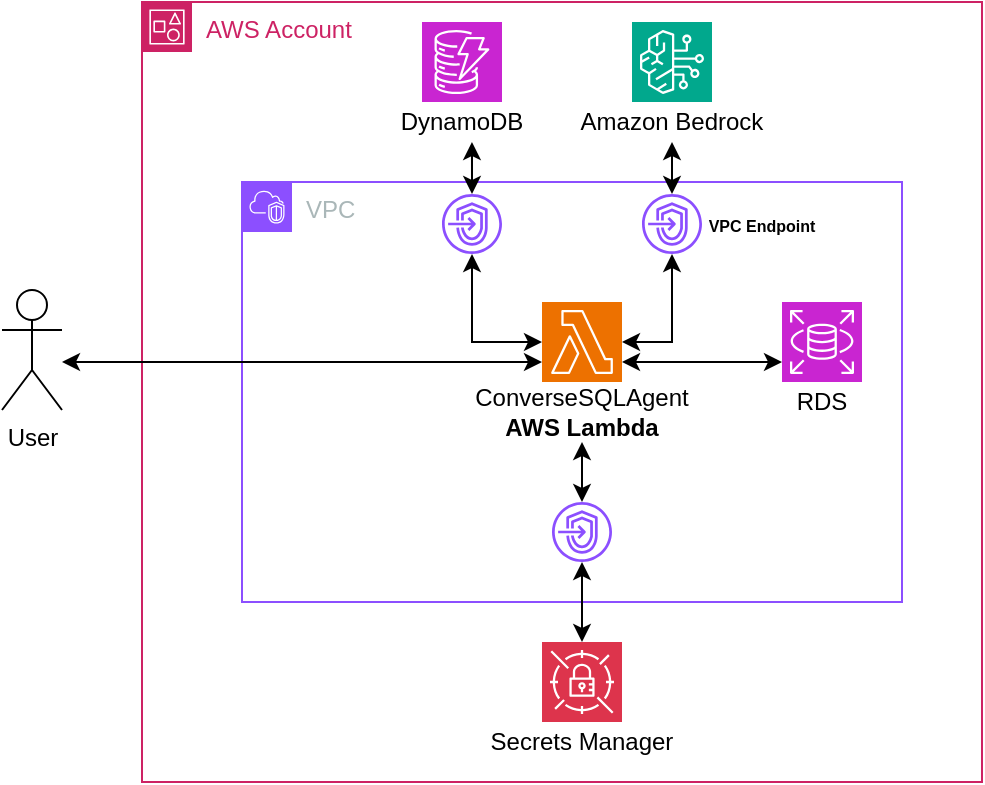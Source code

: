 <mxfile version="22.1.18" type="device" pages="5">
  <diagram name="Page-1" id="2z73DCdU1QT6Ai-CfpeX">
    <mxGraphModel dx="817" dy="1674" grid="1" gridSize="10" guides="1" tooltips="1" connect="1" arrows="1" fold="1" page="1" pageScale="1" pageWidth="850" pageHeight="1100" math="0" shadow="0">
      <root>
        <mxCell id="0" />
        <mxCell id="1" parent="0" />
        <mxCell id="DSjaal-3AEKrCCzgYivw-30" value="AWS Account" style="points=[[0,0],[0.25,0],[0.5,0],[0.75,0],[1,0],[1,0.25],[1,0.5],[1,0.75],[1,1],[0.75,1],[0.5,1],[0.25,1],[0,1],[0,0.75],[0,0.5],[0,0.25]];outlineConnect=0;gradientColor=none;html=1;whiteSpace=wrap;fontSize=12;fontStyle=0;container=1;pointerEvents=0;collapsible=0;recursiveResize=0;shape=mxgraph.aws4.group;grIcon=mxgraph.aws4.group_account;strokeColor=#CD2264;fillColor=none;verticalAlign=top;align=left;spacingLeft=30;fontColor=#CD2264;dashed=0;" vertex="1" parent="1">
          <mxGeometry x="80" y="-1100" width="420" height="390" as="geometry" />
        </mxCell>
        <mxCell id="DSjaal-3AEKrCCzgYivw-47" value="" style="sketch=0;points=[[0,0,0],[0.25,0,0],[0.5,0,0],[0.75,0,0],[1,0,0],[0,1,0],[0.25,1,0],[0.5,1,0],[0.75,1,0],[1,1,0],[0,0.25,0],[0,0.5,0],[0,0.75,0],[1,0.25,0],[1,0.5,0],[1,0.75,0]];outlineConnect=0;fontColor=#232F3E;fillColor=#C925D1;strokeColor=#ffffff;dashed=0;verticalLabelPosition=bottom;verticalAlign=top;align=center;html=1;fontSize=12;fontStyle=0;aspect=fixed;shape=mxgraph.aws4.resourceIcon;resIcon=mxgraph.aws4.dynamodb;" vertex="1" parent="DSjaal-3AEKrCCzgYivw-30">
          <mxGeometry x="140" y="10" width="40" height="40" as="geometry" />
        </mxCell>
        <mxCell id="DSjaal-3AEKrCCzgYivw-48" value="DynamoDB" style="text;html=1;strokeColor=none;fillColor=none;align=center;verticalAlign=middle;whiteSpace=wrap;rounded=0;" vertex="1" parent="DSjaal-3AEKrCCzgYivw-30">
          <mxGeometry x="130" y="50" width="60" height="20" as="geometry" />
        </mxCell>
        <mxCell id="DSjaal-3AEKrCCzgYivw-92" value="" style="sketch=0;points=[[0,0,0],[0.25,0,0],[0.5,0,0],[0.75,0,0],[1,0,0],[0,1,0],[0.25,1,0],[0.5,1,0],[0.75,1,0],[1,1,0],[0,0.25,0],[0,0.5,0],[0,0.75,0],[1,0.25,0],[1,0.5,0],[1,0.75,0]];outlineConnect=0;fontColor=#232F3E;fillColor=#01A88D;strokeColor=#ffffff;dashed=0;verticalLabelPosition=bottom;verticalAlign=top;align=center;html=1;fontSize=12;fontStyle=0;aspect=fixed;shape=mxgraph.aws4.resourceIcon;resIcon=mxgraph.aws4.bedrock;" vertex="1" parent="DSjaal-3AEKrCCzgYivw-30">
          <mxGeometry x="245" y="10" width="40" height="40" as="geometry" />
        </mxCell>
        <mxCell id="DSjaal-3AEKrCCzgYivw-93" value="Amazon Bedrock" style="text;html=1;strokeColor=none;fillColor=none;align=center;verticalAlign=middle;whiteSpace=wrap;rounded=0;" vertex="1" parent="DSjaal-3AEKrCCzgYivw-30">
          <mxGeometry x="215" y="50" width="100" height="20" as="geometry" />
        </mxCell>
        <mxCell id="DSjaal-3AEKrCCzgYivw-96" value="VPC" style="points=[[0,0],[0.25,0],[0.5,0],[0.75,0],[1,0],[1,0.25],[1,0.5],[1,0.75],[1,1],[0.75,1],[0.5,1],[0.25,1],[0,1],[0,0.75],[0,0.5],[0,0.25]];outlineConnect=0;gradientColor=none;html=1;whiteSpace=wrap;fontSize=12;fontStyle=0;container=1;pointerEvents=0;collapsible=0;recursiveResize=0;shape=mxgraph.aws4.group;grIcon=mxgraph.aws4.group_vpc2;strokeColor=#8C4FFF;fillColor=none;verticalAlign=top;align=left;spacingLeft=30;fontColor=#AAB7B8;dashed=0;" vertex="1" parent="DSjaal-3AEKrCCzgYivw-30">
          <mxGeometry x="50" y="90" width="330" height="210" as="geometry" />
        </mxCell>
        <mxCell id="DSjaal-3AEKrCCzgYivw-98" value="" style="sketch=0;outlineConnect=0;fontColor=#232F3E;gradientColor=none;fillColor=#8C4FFF;strokeColor=none;dashed=0;verticalLabelPosition=bottom;verticalAlign=top;align=center;html=1;fontSize=12;fontStyle=0;aspect=fixed;pointerEvents=1;shape=mxgraph.aws4.endpoints;" vertex="1" parent="DSjaal-3AEKrCCzgYivw-96">
          <mxGeometry x="100" y="6" width="30" height="30" as="geometry" />
        </mxCell>
        <mxCell id="DSjaal-3AEKrCCzgYivw-102" style="edgeStyle=orthogonalEdgeStyle;rounded=0;orthogonalLoop=1;jettySize=auto;html=1;startArrow=classic;startFill=1;" edge="1" parent="DSjaal-3AEKrCCzgYivw-96" source="DSjaal-3AEKrCCzgYivw-61" target="DSjaal-3AEKrCCzgYivw-98">
          <mxGeometry relative="1" as="geometry" />
        </mxCell>
        <mxCell id="DSjaal-3AEKrCCzgYivw-105" style="edgeStyle=orthogonalEdgeStyle;rounded=0;orthogonalLoop=1;jettySize=auto;html=1;startArrow=classic;startFill=1;" edge="1" parent="DSjaal-3AEKrCCzgYivw-96" source="DSjaal-3AEKrCCzgYivw-61" target="DSjaal-3AEKrCCzgYivw-100">
          <mxGeometry relative="1" as="geometry">
            <Array as="points">
              <mxPoint x="215" y="80" />
            </Array>
          </mxGeometry>
        </mxCell>
        <mxCell id="DSjaal-3AEKrCCzgYivw-61" value="" style="sketch=0;points=[[0,0,0],[0.25,0,0],[0.5,0,0],[0.75,0,0],[1,0,0],[0,1,0],[0.25,1,0],[0.5,1,0],[0.75,1,0],[1,1,0],[0,0.25,0],[0,0.5,0],[0,0.75,0],[1,0.25,0],[1,0.5,0],[1,0.75,0]];outlineConnect=0;fontColor=#232F3E;fillColor=#ED7100;strokeColor=#ffffff;dashed=0;verticalLabelPosition=bottom;verticalAlign=top;align=center;html=1;fontSize=12;fontStyle=0;aspect=fixed;shape=mxgraph.aws4.resourceIcon;resIcon=mxgraph.aws4.lambda;" vertex="1" parent="DSjaal-3AEKrCCzgYivw-96">
          <mxGeometry x="150" y="60" width="40" height="40" as="geometry" />
        </mxCell>
        <mxCell id="DSjaal-3AEKrCCzgYivw-108" style="edgeStyle=orthogonalEdgeStyle;rounded=0;orthogonalLoop=1;jettySize=auto;html=1;startArrow=classic;startFill=1;" edge="1" parent="DSjaal-3AEKrCCzgYivw-96" source="DSjaal-3AEKrCCzgYivw-35" target="DSjaal-3AEKrCCzgYivw-101">
          <mxGeometry relative="1" as="geometry" />
        </mxCell>
        <mxCell id="DSjaal-3AEKrCCzgYivw-35" value="ConverseSQLAgent&lt;br&gt;&lt;b&gt;AWS Lambda&lt;/b&gt;" style="text;html=1;strokeColor=none;fillColor=none;align=center;verticalAlign=middle;whiteSpace=wrap;rounded=0;" vertex="1" parent="DSjaal-3AEKrCCzgYivw-96">
          <mxGeometry x="115" y="100" width="110" height="30" as="geometry" />
        </mxCell>
        <mxCell id="DSjaal-3AEKrCCzgYivw-100" value="" style="sketch=0;outlineConnect=0;fontColor=#232F3E;gradientColor=none;fillColor=#8C4FFF;strokeColor=none;dashed=0;verticalLabelPosition=bottom;verticalAlign=top;align=center;html=1;fontSize=12;fontStyle=0;aspect=fixed;pointerEvents=1;shape=mxgraph.aws4.endpoints;" vertex="1" parent="DSjaal-3AEKrCCzgYivw-96">
          <mxGeometry x="200" y="6" width="30" height="30" as="geometry" />
        </mxCell>
        <mxCell id="DSjaal-3AEKrCCzgYivw-101" value="" style="sketch=0;outlineConnect=0;fontColor=#232F3E;gradientColor=none;fillColor=#8C4FFF;strokeColor=none;dashed=0;verticalLabelPosition=bottom;verticalAlign=top;align=center;html=1;fontSize=12;fontStyle=0;aspect=fixed;pointerEvents=1;shape=mxgraph.aws4.endpoints;" vertex="1" parent="DSjaal-3AEKrCCzgYivw-96">
          <mxGeometry x="155" y="160" width="30" height="30" as="geometry" />
        </mxCell>
        <mxCell id="DSjaal-3AEKrCCzgYivw-52" value="" style="sketch=0;points=[[0,0,0],[0.25,0,0],[0.5,0,0],[0.75,0,0],[1,0,0],[0,1,0],[0.25,1,0],[0.5,1,0],[0.75,1,0],[1,1,0],[0,0.25,0],[0,0.5,0],[0,0.75,0],[1,0.25,0],[1,0.5,0],[1,0.75,0]];outlineConnect=0;fontColor=#232F3E;fillColor=#C925D1;strokeColor=#ffffff;dashed=0;verticalLabelPosition=bottom;verticalAlign=top;align=center;html=1;fontSize=12;fontStyle=0;aspect=fixed;shape=mxgraph.aws4.resourceIcon;resIcon=mxgraph.aws4.rds;" vertex="1" parent="DSjaal-3AEKrCCzgYivw-96">
          <mxGeometry x="270" y="60" width="40" height="40" as="geometry" />
        </mxCell>
        <mxCell id="DSjaal-3AEKrCCzgYivw-53" value="RDS" style="text;html=1;strokeColor=none;fillColor=none;align=center;verticalAlign=middle;whiteSpace=wrap;rounded=0;" vertex="1" parent="DSjaal-3AEKrCCzgYivw-96">
          <mxGeometry x="260" y="100" width="60" height="20" as="geometry" />
        </mxCell>
        <mxCell id="DSjaal-3AEKrCCzgYivw-112" style="edgeStyle=orthogonalEdgeStyle;rounded=0;orthogonalLoop=1;jettySize=auto;html=1;entryX=0;entryY=0.75;entryDx=0;entryDy=0;entryPerimeter=0;startArrow=classic;startFill=1;" edge="1" parent="DSjaal-3AEKrCCzgYivw-96" source="DSjaal-3AEKrCCzgYivw-61" target="DSjaal-3AEKrCCzgYivw-52">
          <mxGeometry relative="1" as="geometry">
            <Array as="points">
              <mxPoint x="210" y="90" />
              <mxPoint x="210" y="90" />
            </Array>
          </mxGeometry>
        </mxCell>
        <mxCell id="DSjaal-3AEKrCCzgYivw-113" value="&lt;font style=&quot;font-size: 8px;&quot;&gt;&lt;b&gt;VPC Endpoint&lt;/b&gt;&lt;/font&gt;" style="text;html=1;strokeColor=none;fillColor=none;align=center;verticalAlign=middle;whiteSpace=wrap;rounded=0;" vertex="1" parent="DSjaal-3AEKrCCzgYivw-96">
          <mxGeometry x="230" y="6" width="60" height="30" as="geometry" />
        </mxCell>
        <mxCell id="DSjaal-3AEKrCCzgYivw-104" style="edgeStyle=orthogonalEdgeStyle;rounded=0;orthogonalLoop=1;jettySize=auto;html=1;entryX=0.583;entryY=1;entryDx=0;entryDy=0;entryPerimeter=0;startArrow=classic;startFill=1;" edge="1" parent="DSjaal-3AEKrCCzgYivw-30" source="DSjaal-3AEKrCCzgYivw-98" target="DSjaal-3AEKrCCzgYivw-48">
          <mxGeometry relative="1" as="geometry" />
        </mxCell>
        <mxCell id="DSjaal-3AEKrCCzgYivw-106" style="edgeStyle=orthogonalEdgeStyle;rounded=0;orthogonalLoop=1;jettySize=auto;html=1;entryX=0.5;entryY=1;entryDx=0;entryDy=0;startArrow=classic;startFill=1;" edge="1" parent="DSjaal-3AEKrCCzgYivw-30" source="DSjaal-3AEKrCCzgYivw-100" target="DSjaal-3AEKrCCzgYivw-93">
          <mxGeometry relative="1" as="geometry" />
        </mxCell>
        <mxCell id="DSjaal-3AEKrCCzgYivw-58" value="" style="sketch=0;points=[[0,0,0],[0.25,0,0],[0.5,0,0],[0.75,0,0],[1,0,0],[0,1,0],[0.25,1,0],[0.5,1,0],[0.75,1,0],[1,1,0],[0,0.25,0],[0,0.5,0],[0,0.75,0],[1,0.25,0],[1,0.5,0],[1,0.75,0]];outlineConnect=0;fontColor=#232F3E;fillColor=#DD344C;strokeColor=#ffffff;dashed=0;verticalLabelPosition=bottom;verticalAlign=top;align=center;html=1;fontSize=12;fontStyle=0;aspect=fixed;shape=mxgraph.aws4.resourceIcon;resIcon=mxgraph.aws4.secrets_manager;" vertex="1" parent="DSjaal-3AEKrCCzgYivw-30">
          <mxGeometry x="200" y="320" width="40" height="40" as="geometry" />
        </mxCell>
        <mxCell id="DSjaal-3AEKrCCzgYivw-60" value="Secrets Manager" style="text;html=1;strokeColor=none;fillColor=none;align=center;verticalAlign=middle;whiteSpace=wrap;rounded=0;" vertex="1" parent="DSjaal-3AEKrCCzgYivw-30">
          <mxGeometry x="170" y="360" width="100" height="20" as="geometry" />
        </mxCell>
        <mxCell id="DSjaal-3AEKrCCzgYivw-109" style="edgeStyle=orthogonalEdgeStyle;rounded=0;orthogonalLoop=1;jettySize=auto;html=1;entryX=0.5;entryY=0;entryDx=0;entryDy=0;entryPerimeter=0;startArrow=classic;startFill=1;" edge="1" parent="DSjaal-3AEKrCCzgYivw-30" source="DSjaal-3AEKrCCzgYivw-101" target="DSjaal-3AEKrCCzgYivw-58">
          <mxGeometry relative="1" as="geometry" />
        </mxCell>
        <mxCell id="DSjaal-3AEKrCCzgYivw-74" value="User" style="shape=umlActor;verticalLabelPosition=bottom;verticalAlign=top;html=1;outlineConnect=0;" vertex="1" parent="1">
          <mxGeometry x="10" y="-956" width="30" height="60" as="geometry" />
        </mxCell>
        <mxCell id="DSjaal-3AEKrCCzgYivw-111" style="edgeStyle=orthogonalEdgeStyle;rounded=0;orthogonalLoop=1;jettySize=auto;html=1;startArrow=classic;startFill=1;" edge="1" parent="1" source="DSjaal-3AEKrCCzgYivw-61" target="DSjaal-3AEKrCCzgYivw-74">
          <mxGeometry relative="1" as="geometry">
            <Array as="points">
              <mxPoint x="100" y="-920" />
              <mxPoint x="100" y="-920" />
            </Array>
          </mxGeometry>
        </mxCell>
      </root>
    </mxGraphModel>
  </diagram>
  <diagram id="ChZfnfTrkwPEBHdRDc5z" name="AgentLoop">
    <mxGraphModel dx="627" dy="440" grid="1" gridSize="10" guides="1" tooltips="1" connect="1" arrows="1" fold="1" page="1" pageScale="1" pageWidth="850" pageHeight="1100" math="0" shadow="0">
      <root>
        <mxCell id="0" />
        <mxCell id="1" parent="0" />
        <mxCell id="iCXz8sfgIMaNUe4EF6_P-27" style="edgeStyle=orthogonalEdgeStyle;rounded=0;orthogonalLoop=1;jettySize=auto;html=1;entryX=0.5;entryY=0;entryDx=0;entryDy=0;" edge="1" parent="1" source="iCXz8sfgIMaNUe4EF6_P-1" target="iCXz8sfgIMaNUe4EF6_P-4">
          <mxGeometry relative="1" as="geometry" />
        </mxCell>
        <mxCell id="iCXz8sfgIMaNUe4EF6_P-1" value="" style="rounded=0;whiteSpace=wrap;html=1;" vertex="1" parent="1">
          <mxGeometry x="190" y="80" width="90" height="50" as="geometry" />
        </mxCell>
        <mxCell id="iCXz8sfgIMaNUe4EF6_P-7" style="edgeStyle=orthogonalEdgeStyle;rounded=0;orthogonalLoop=1;jettySize=auto;html=1;entryX=0.5;entryY=0;entryDx=0;entryDy=0;" edge="1" parent="1" source="iCXz8sfgIMaNUe4EF6_P-4" target="iCXz8sfgIMaNUe4EF6_P-6">
          <mxGeometry relative="1" as="geometry" />
        </mxCell>
        <mxCell id="iCXz8sfgIMaNUe4EF6_P-4" value="Converse API Call&lt;br&gt;&lt;b&gt;Agent&lt;/b&gt;" style="rounded=0;whiteSpace=wrap;html=1;" vertex="1" parent="1">
          <mxGeometry x="170" y="160" width="130" height="50" as="geometry" />
        </mxCell>
        <mxCell id="iCXz8sfgIMaNUe4EF6_P-16" style="edgeStyle=orthogonalEdgeStyle;rounded=0;orthogonalLoop=1;jettySize=auto;html=1;entryX=1;entryY=0.5;entryDx=0;entryDy=0;" edge="1" parent="1" source="iCXz8sfgIMaNUe4EF6_P-6" target="iCXz8sfgIMaNUe4EF6_P-15">
          <mxGeometry relative="1" as="geometry">
            <Array as="points">
              <mxPoint x="320" y="260" />
              <mxPoint x="320" y="121" />
            </Array>
          </mxGeometry>
        </mxCell>
        <mxCell id="iCXz8sfgIMaNUe4EF6_P-18" style="edgeStyle=orthogonalEdgeStyle;rounded=0;orthogonalLoop=1;jettySize=auto;html=1;entryX=1;entryY=0.5;entryDx=0;entryDy=0;" edge="1" parent="1" source="iCXz8sfgIMaNUe4EF6_P-6" target="iCXz8sfgIMaNUe4EF6_P-20">
          <mxGeometry relative="1" as="geometry" />
        </mxCell>
        <mxCell id="iCXz8sfgIMaNUe4EF6_P-6" value="Current Plan&lt;br&gt;&lt;br&gt;Text Outputs&lt;br&gt;&lt;br&gt;Tool Use" style="rounded=0;whiteSpace=wrap;html=1;" vertex="1" parent="1">
          <mxGeometry x="170" y="240" width="130" height="90" as="geometry" />
        </mxCell>
        <mxCell id="iCXz8sfgIMaNUe4EF6_P-14" value="&lt;font style=&quot;font-size: 10px;&quot;&gt;Current Plan&lt;br&gt;&lt;b&gt;Carry-Over&lt;/b&gt;&lt;br&gt;&lt;/font&gt;" style="text;html=1;strokeColor=none;fillColor=none;align=center;verticalAlign=middle;whiteSpace=wrap;rounded=0;" vertex="1" parent="1">
          <mxGeometry x="320" y="170" width="60" height="30" as="geometry" />
        </mxCell>
        <mxCell id="iCXz8sfgIMaNUe4EF6_P-15" value="Current Plan" style="text;html=1;strokeColor=none;fillColor=none;align=center;verticalAlign=middle;whiteSpace=wrap;rounded=0;fontSize=9;" vertex="1" parent="1">
          <mxGeometry x="200" y="116" width="70" height="10" as="geometry" />
        </mxCell>
        <mxCell id="iCXz8sfgIMaNUe4EF6_P-19" style="edgeStyle=orthogonalEdgeStyle;rounded=0;orthogonalLoop=1;jettySize=auto;html=1;" edge="1" parent="1" source="iCXz8sfgIMaNUe4EF6_P-17" target="iCXz8sfgIMaNUe4EF6_P-4">
          <mxGeometry relative="1" as="geometry" />
        </mxCell>
        <mxCell id="iCXz8sfgIMaNUe4EF6_P-17" value="Conversation Messages List" style="rounded=0;whiteSpace=wrap;html=1;" vertex="1" parent="1">
          <mxGeometry x="10" y="160" width="130" height="50" as="geometry" />
        </mxCell>
        <mxCell id="iCXz8sfgIMaNUe4EF6_P-21" style="edgeStyle=orthogonalEdgeStyle;rounded=0;orthogonalLoop=1;jettySize=auto;html=1;entryX=0.5;entryY=1;entryDx=0;entryDy=0;" edge="1" parent="1" source="iCXz8sfgIMaNUe4EF6_P-20" target="iCXz8sfgIMaNUe4EF6_P-17">
          <mxGeometry relative="1" as="geometry" />
        </mxCell>
        <mxCell id="iCXz8sfgIMaNUe4EF6_P-20" value="Tool Execution" style="rounded=0;whiteSpace=wrap;html=1;" vertex="1" parent="1">
          <mxGeometry x="10" y="265" width="130" height="40" as="geometry" />
        </mxCell>
        <mxCell id="iCXz8sfgIMaNUe4EF6_P-22" value="&lt;font style=&quot;font-size: 10px;&quot;&gt;Tool Result&lt;/font&gt;" style="text;html=1;strokeColor=none;fillColor=none;align=center;verticalAlign=middle;whiteSpace=wrap;rounded=0;" vertex="1" parent="1">
          <mxGeometry x="80" y="220" width="60" height="30" as="geometry" />
        </mxCell>
        <mxCell id="iCXz8sfgIMaNUe4EF6_P-23" value="&lt;b&gt;System Prompt&lt;/b&gt;" style="text;html=1;strokeColor=none;fillColor=none;align=center;verticalAlign=middle;whiteSpace=wrap;rounded=0;fontSize=9;" vertex="1" parent="1">
          <mxGeometry x="200" y="100" width="70" height="10" as="geometry" />
        </mxCell>
        <mxCell id="iCXz8sfgIMaNUe4EF6_P-26" style="edgeStyle=orthogonalEdgeStyle;rounded=0;orthogonalLoop=1;jettySize=auto;html=1;entryX=0.5;entryY=0;entryDx=0;entryDy=0;" edge="1" parent="1" source="iCXz8sfgIMaNUe4EF6_P-24" target="iCXz8sfgIMaNUe4EF6_P-17">
          <mxGeometry relative="1" as="geometry" />
        </mxCell>
        <mxCell id="iCXz8sfgIMaNUe4EF6_P-24" value="" style="rounded=0;whiteSpace=wrap;html=1;" vertex="1" parent="1">
          <mxGeometry x="30" y="76" width="90" height="50" as="geometry" />
        </mxCell>
        <mxCell id="iCXz8sfgIMaNUe4EF6_P-25" value="&lt;b&gt;User Input&lt;/b&gt;&lt;br&gt;&quot;What is...&quot;" style="text;html=1;strokeColor=none;fillColor=none;align=center;verticalAlign=middle;whiteSpace=wrap;rounded=0;fontSize=9;" vertex="1" parent="1">
          <mxGeometry x="40" y="96" width="70" height="10" as="geometry" />
        </mxCell>
        <mxCell id="iCXz8sfgIMaNUe4EF6_P-29" style="edgeStyle=orthogonalEdgeStyle;rounded=0;orthogonalLoop=1;jettySize=auto;html=1;entryX=0.5;entryY=1;entryDx=0;entryDy=0;" edge="1" parent="1" source="iCXz8sfgIMaNUe4EF6_P-28" target="iCXz8sfgIMaNUe4EF6_P-20">
          <mxGeometry relative="1" as="geometry" />
        </mxCell>
        <mxCell id="iCXz8sfgIMaNUe4EF6_P-28" value="Functions" style="rounded=0;whiteSpace=wrap;html=1;" vertex="1" parent="1">
          <mxGeometry x="10" y="330" width="130" height="40" as="geometry" />
        </mxCell>
        <mxCell id="iCXz8sfgIMaNUe4EF6_P-31" style="edgeStyle=orthogonalEdgeStyle;rounded=0;orthogonalLoop=1;jettySize=auto;html=1;entryX=0.5;entryY=1;entryDx=0;entryDy=0;" edge="1" parent="1" source="iCXz8sfgIMaNUe4EF6_P-30" target="iCXz8sfgIMaNUe4EF6_P-28">
          <mxGeometry relative="1" as="geometry" />
        </mxCell>
        <mxCell id="iCXz8sfgIMaNUe4EF6_P-30" value="External Systems" style="rounded=0;whiteSpace=wrap;html=1;" vertex="1" parent="1">
          <mxGeometry x="10" y="390" width="130" height="40" as="geometry" />
        </mxCell>
      </root>
    </mxGraphModel>
  </diagram>
  <diagram id="uztl4Uvhc1k3LFB08V0z" name="ToolUse">
    <mxGraphModel dx="1705" dy="600" grid="1" gridSize="10" guides="1" tooltips="1" connect="1" arrows="1" fold="1" page="1" pageScale="1" pageWidth="850" pageHeight="1100" math="0" shadow="0">
      <root>
        <mxCell id="0" />
        <mxCell id="1" parent="0" />
        <mxCell id="In2A09KIIvk9Iez7GqvI-12" value="" style="rounded=0;whiteSpace=wrap;html=1;" vertex="1" parent="1">
          <mxGeometry x="360" y="338" width="150" height="152" as="geometry" />
        </mxCell>
        <mxCell id="In2A09KIIvk9Iez7GqvI-1" value="Converse API Call" style="rounded=0;whiteSpace=wrap;html=1;" vertex="1" parent="1">
          <mxGeometry x="170" y="240" width="120" height="60" as="geometry" />
        </mxCell>
        <mxCell id="In2A09KIIvk9Iez7GqvI-3" style="edgeStyle=orthogonalEdgeStyle;rounded=0;orthogonalLoop=1;jettySize=auto;html=1;entryX=1;entryY=0.5;entryDx=0;entryDy=0;" edge="1" parent="1" source="In2A09KIIvk9Iez7GqvI-2" target="In2A09KIIvk9Iez7GqvI-1">
          <mxGeometry relative="1" as="geometry" />
        </mxCell>
        <mxCell id="In2A09KIIvk9Iez7GqvI-2" value="toolConfig" style="rounded=0;whiteSpace=wrap;html=1;" vertex="1" parent="1">
          <mxGeometry x="320" y="240" width="120" height="60" as="geometry" />
        </mxCell>
        <mxCell id="In2A09KIIvk9Iez7GqvI-5" style="edgeStyle=orthogonalEdgeStyle;rounded=0;orthogonalLoop=1;jettySize=auto;html=1;entryX=1;entryY=0.5;entryDx=0;entryDy=0;" edge="1" parent="1" source="In2A09KIIvk9Iez7GqvI-4" target="In2A09KIIvk9Iez7GqvI-2">
          <mxGeometry relative="1" as="geometry" />
        </mxCell>
        <mxCell id="In2A09KIIvk9Iez7GqvI-4" value="toolSpec 1 ... n" style="rounded=0;whiteSpace=wrap;html=1;" vertex="1" parent="1">
          <mxGeometry x="470" y="240" width="120" height="60" as="geometry" />
        </mxCell>
        <mxCell id="In2A09KIIvk9Iez7GqvI-6" value="Agent" style="rounded=0;whiteSpace=wrap;html=1;" vertex="1" parent="1">
          <mxGeometry x="150" y="445" width="120" height="60" as="geometry" />
        </mxCell>
        <mxCell id="In2A09KIIvk9Iez7GqvI-9" value="ReadMemory" style="rounded=0;whiteSpace=wrap;html=1;" vertex="1" parent="1">
          <mxGeometry x="380" y="390" width="115" height="30" as="geometry" />
        </mxCell>
        <mxCell id="In2A09KIIvk9Iez7GqvI-10" value="WriteMemory" style="rounded=0;whiteSpace=wrap;html=1;" vertex="1" parent="1">
          <mxGeometry x="380" y="415" width="115" height="30" as="geometry" />
        </mxCell>
        <mxCell id="In2A09KIIvk9Iez7GqvI-11" value="AppendMemory" style="rounded=0;whiteSpace=wrap;html=1;" vertex="1" parent="1">
          <mxGeometry x="380" y="445" width="115" height="30" as="geometry" />
        </mxCell>
        <mxCell id="In2A09KIIvk9Iez7GqvI-13" value="&lt;b&gt;Memory Tool Group&lt;/b&gt;" style="text;html=1;strokeColor=none;fillColor=none;align=center;verticalAlign=middle;whiteSpace=wrap;rounded=0;" vertex="1" parent="1">
          <mxGeometry x="400" y="350" width="67.5" height="30" as="geometry" />
        </mxCell>
        <mxCell id="In2A09KIIvk9Iez7GqvI-19" style="edgeStyle=orthogonalEdgeStyle;rounded=0;orthogonalLoop=1;jettySize=auto;html=1;entryX=1;entryY=0.75;entryDx=0;entryDy=0;" edge="1" parent="1" source="In2A09KIIvk9Iez7GqvI-14" target="In2A09KIIvk9Iez7GqvI-6">
          <mxGeometry relative="1" as="geometry" />
        </mxCell>
        <mxCell id="In2A09KIIvk9Iez7GqvI-14" value="" style="rounded=0;whiteSpace=wrap;html=1;" vertex="1" parent="1">
          <mxGeometry x="358.75" y="510" width="150" height="152" as="geometry" />
        </mxCell>
        <mxCell id="In2A09KIIvk9Iez7GqvI-15" value="InvokeSQLQuery" style="rounded=0;whiteSpace=wrap;html=1;" vertex="1" parent="1">
          <mxGeometry x="378.75" y="562" width="121.25" height="30" as="geometry" />
        </mxCell>
        <mxCell id="In2A09KIIvk9Iez7GqvI-16" value="GetDatabaseSchemas" style="rounded=0;whiteSpace=wrap;html=1;" vertex="1" parent="1">
          <mxGeometry x="378.75" y="587" width="121.25" height="30" as="geometry" />
        </mxCell>
        <mxCell id="In2A09KIIvk9Iez7GqvI-17" value="GetSchemaTables" style="rounded=0;whiteSpace=wrap;html=1;" vertex="1" parent="1">
          <mxGeometry x="378.75" y="617" width="121.25" height="30" as="geometry" />
        </mxCell>
        <mxCell id="In2A09KIIvk9Iez7GqvI-18" value="&lt;b&gt;SQL Tool Group&lt;/b&gt;" style="text;html=1;strokeColor=none;fillColor=none;align=center;verticalAlign=middle;whiteSpace=wrap;rounded=0;" vertex="1" parent="1">
          <mxGeometry x="398.75" y="522" width="67.5" height="30" as="geometry" />
        </mxCell>
        <mxCell id="In2A09KIIvk9Iez7GqvI-20" style="edgeStyle=orthogonalEdgeStyle;rounded=0;orthogonalLoop=1;jettySize=auto;html=1;entryX=0.996;entryY=0.371;entryDx=0;entryDy=0;entryPerimeter=0;" edge="1" parent="1" source="In2A09KIIvk9Iez7GqvI-12" target="In2A09KIIvk9Iez7GqvI-6">
          <mxGeometry relative="1" as="geometry" />
        </mxCell>
        <mxCell id="In2A09KIIvk9Iez7GqvI-23" style="edgeStyle=orthogonalEdgeStyle;rounded=0;orthogonalLoop=1;jettySize=auto;html=1;entryX=1;entryY=0.5;entryDx=0;entryDy=0;" edge="1" parent="1" source="In2A09KIIvk9Iez7GqvI-21" target="In2A09KIIvk9Iez7GqvI-9">
          <mxGeometry relative="1" as="geometry" />
        </mxCell>
        <mxCell id="In2A09KIIvk9Iez7GqvI-21" value="toolSpec" style="rounded=0;whiteSpace=wrap;html=1;" vertex="1" parent="1">
          <mxGeometry x="540" y="370" width="115" height="30" as="geometry" />
        </mxCell>
        <mxCell id="In2A09KIIvk9Iez7GqvI-24" style="edgeStyle=orthogonalEdgeStyle;rounded=0;orthogonalLoop=1;jettySize=auto;html=1;entryX=1;entryY=0.5;entryDx=0;entryDy=0;" edge="1" parent="1" source="In2A09KIIvk9Iez7GqvI-22" target="In2A09KIIvk9Iez7GqvI-9">
          <mxGeometry relative="1" as="geometry" />
        </mxCell>
        <mxCell id="In2A09KIIvk9Iez7GqvI-22" value="callable function" style="rounded=0;whiteSpace=wrap;html=1;" vertex="1" parent="1">
          <mxGeometry x="540" y="410" width="115" height="30" as="geometry" />
        </mxCell>
        <mxCell id="In2A09KIIvk9Iez7GqvI-25" value="Tool Group Instructions" style="rounded=0;whiteSpace=wrap;html=1;" vertex="1" parent="1">
          <mxGeometry x="540" y="330" width="115" height="30" as="geometry" />
        </mxCell>
        <mxCell id="In2A09KIIvk9Iez7GqvI-26" style="edgeStyle=orthogonalEdgeStyle;rounded=0;orthogonalLoop=1;jettySize=auto;html=1;entryX=0.985;entryY=0.151;entryDx=0;entryDy=0;entryPerimeter=0;" edge="1" parent="1" source="In2A09KIIvk9Iez7GqvI-25" target="In2A09KIIvk9Iez7GqvI-12">
          <mxGeometry relative="1" as="geometry" />
        </mxCell>
        <mxCell id="In2A09KIIvk9Iez7GqvI-27" value="(a) Adding tools to Converse API" style="text;html=1;strokeColor=none;fillColor=none;align=center;verticalAlign=middle;whiteSpace=wrap;rounded=0;fontStyle=1" vertex="1" parent="1">
          <mxGeometry x="-10" y="255" width="140" height="30" as="geometry" />
        </mxCell>
        <mxCell id="In2A09KIIvk9Iez7GqvI-28" value="(b) ConverseSQLAgent Implementation" style="text;html=1;strokeColor=none;fillColor=none;align=center;verticalAlign=middle;whiteSpace=wrap;rounded=0;fontStyle=1" vertex="1" parent="1">
          <mxGeometry x="-20" y="460" width="150" height="30" as="geometry" />
        </mxCell>
      </root>
    </mxGraphModel>
  </diagram>
  <diagram id="gBh5pzg0e2ZHigGGSxXO" name="Self Correction">
    <mxGraphModel dx="696" dy="489" grid="1" gridSize="10" guides="1" tooltips="1" connect="1" arrows="1" fold="1" page="1" pageScale="1" pageWidth="850" pageHeight="1100" math="0" shadow="0">
      <root>
        <mxCell id="0" />
        <mxCell id="1" parent="0" />
        <mxCell id="AicCWnV3kmXINOE0g4hc-8" style="edgeStyle=orthogonalEdgeStyle;rounded=0;orthogonalLoop=1;jettySize=auto;html=1;" edge="1" parent="1" source="AicCWnV3kmXINOE0g4hc-1" target="AicCWnV3kmXINOE0g4hc-2">
          <mxGeometry relative="1" as="geometry" />
        </mxCell>
        <mxCell id="AicCWnV3kmXINOE0g4hc-1" value="Agent" style="rounded=0;whiteSpace=wrap;html=1;" vertex="1" parent="1">
          <mxGeometry x="240" y="220" width="120" height="60" as="geometry" />
        </mxCell>
        <mxCell id="AicCWnV3kmXINOE0g4hc-10" style="edgeStyle=orthogonalEdgeStyle;rounded=0;orthogonalLoop=1;jettySize=auto;html=1;entryX=0;entryY=0.5;entryDx=0;entryDy=0;" edge="1" parent="1" source="AicCWnV3kmXINOE0g4hc-2" target="AicCWnV3kmXINOE0g4hc-3">
          <mxGeometry relative="1" as="geometry" />
        </mxCell>
        <mxCell id="AicCWnV3kmXINOE0g4hc-2" value="Invoke SQL" style="rounded=0;whiteSpace=wrap;html=1;" vertex="1" parent="1">
          <mxGeometry x="410" y="220" width="120" height="60" as="geometry" />
        </mxCell>
        <mxCell id="AicCWnV3kmXINOE0g4hc-3" value="Database" style="rounded=0;whiteSpace=wrap;html=1;" vertex="1" parent="1">
          <mxGeometry x="570" y="220" width="120" height="60" as="geometry" />
        </mxCell>
        <mxCell id="AicCWnV3kmXINOE0g4hc-12" style="edgeStyle=orthogonalEdgeStyle;rounded=0;orthogonalLoop=1;jettySize=auto;html=1;entryX=1;entryY=0.5;entryDx=0;entryDy=0;" edge="1" parent="1" source="AicCWnV3kmXINOE0g4hc-5" target="AicCWnV3kmXINOE0g4hc-6">
          <mxGeometry relative="1" as="geometry" />
        </mxCell>
        <mxCell id="AicCWnV3kmXINOE0g4hc-5" value="Error" style="rounded=0;whiteSpace=wrap;html=1;" vertex="1" parent="1">
          <mxGeometry x="410" y="130" width="120" height="60" as="geometry" />
        </mxCell>
        <mxCell id="AicCWnV3kmXINOE0g4hc-7" style="edgeStyle=orthogonalEdgeStyle;rounded=0;orthogonalLoop=1;jettySize=auto;html=1;entryX=0.5;entryY=0;entryDx=0;entryDy=0;" edge="1" parent="1" source="AicCWnV3kmXINOE0g4hc-6" target="AicCWnV3kmXINOE0g4hc-1">
          <mxGeometry relative="1" as="geometry" />
        </mxCell>
        <mxCell id="AicCWnV3kmXINOE0g4hc-6" value="Self-Correction" style="rounded=0;whiteSpace=wrap;html=1;" vertex="1" parent="1">
          <mxGeometry x="240" y="130" width="120" height="60" as="geometry" />
        </mxCell>
        <mxCell id="AicCWnV3kmXINOE0g4hc-11" style="edgeStyle=orthogonalEdgeStyle;rounded=0;orthogonalLoop=1;jettySize=auto;html=1;entryX=1;entryY=0.448;entryDx=0;entryDy=0;entryPerimeter=0;" edge="1" parent="1" source="AicCWnV3kmXINOE0g4hc-3" target="AicCWnV3kmXINOE0g4hc-5">
          <mxGeometry relative="1" as="geometry">
            <Array as="points">
              <mxPoint x="630" y="157" />
            </Array>
          </mxGeometry>
        </mxCell>
      </root>
    </mxGraphModel>
  </diagram>
  <diagram id="vxhALgXz6asdY_EndX1U" name="Memory">
    <mxGraphModel dx="570" dy="400" grid="1" gridSize="10" guides="1" tooltips="1" connect="1" arrows="1" fold="1" page="1" pageScale="1" pageWidth="850" pageHeight="1100" math="0" shadow="0">
      <root>
        <mxCell id="0" />
        <mxCell id="1" parent="0" />
        <mxCell id="8hEj-edELOWs-FeEGMZh-1" value="Agent" style="rounded=0;whiteSpace=wrap;html=1;" vertex="1" parent="1">
          <mxGeometry x="190" y="230" width="120" height="60" as="geometry" />
        </mxCell>
        <mxCell id="8hEj-edELOWs-FeEGMZh-9" style="edgeStyle=orthogonalEdgeStyle;rounded=0;orthogonalLoop=1;jettySize=auto;html=1;entryX=1;entryY=0.5;entryDx=0;entryDy=0;" edge="1" parent="1" source="8hEj-edELOWs-FeEGMZh-2" target="8hEj-edELOWs-FeEGMZh-1">
          <mxGeometry relative="1" as="geometry" />
        </mxCell>
        <mxCell id="8hEj-edELOWs-FeEGMZh-2" value="Main Memory" style="rounded=0;whiteSpace=wrap;html=1;" vertex="1" parent="1">
          <mxGeometry x="350" y="230" width="120" height="60" as="geometry" />
        </mxCell>
        <mxCell id="8hEj-edELOWs-FeEGMZh-6" style="edgeStyle=orthogonalEdgeStyle;rounded=0;orthogonalLoop=1;jettySize=auto;html=1;entryX=1;entryY=0.25;entryDx=0;entryDy=0;" edge="1" parent="1" source="8hEj-edELOWs-FeEGMZh-3" target="8hEj-edELOWs-FeEGMZh-2">
          <mxGeometry relative="1" as="geometry" />
        </mxCell>
        <mxCell id="8hEj-edELOWs-FeEGMZh-3" value="Memory 1&lt;br&gt;&quot;Best Practices&quot;" style="rounded=0;whiteSpace=wrap;html=1;" vertex="1" parent="1">
          <mxGeometry x="510" y="150" width="120" height="60" as="geometry" />
        </mxCell>
        <mxCell id="8hEj-edELOWs-FeEGMZh-7" style="edgeStyle=orthogonalEdgeStyle;rounded=0;orthogonalLoop=1;jettySize=auto;html=1;entryX=1;entryY=0.5;entryDx=0;entryDy=0;" edge="1" parent="1" source="8hEj-edELOWs-FeEGMZh-4" target="8hEj-edELOWs-FeEGMZh-2">
          <mxGeometry relative="1" as="geometry">
            <Array as="points">
              <mxPoint x="500" y="260" />
              <mxPoint x="500" y="260" />
            </Array>
          </mxGeometry>
        </mxCell>
        <mxCell id="8hEj-edELOWs-FeEGMZh-4" value="Memory 2&lt;br&gt;&quot;Error Avoidance&quot;" style="rounded=0;whiteSpace=wrap;html=1;" vertex="1" parent="1">
          <mxGeometry x="510" y="220" width="120" height="60" as="geometry" />
        </mxCell>
        <mxCell id="8hEj-edELOWs-FeEGMZh-5" value="Memory &lt;i&gt;n&lt;/i&gt;" style="rounded=0;whiteSpace=wrap;html=1;" vertex="1" parent="1">
          <mxGeometry x="510" y="360" width="120" height="60" as="geometry" />
        </mxCell>
        <mxCell id="8hEj-edELOWs-FeEGMZh-10" value="&lt;font style=&quot;font-size: 10px;&quot;&gt;Memory Index&lt;/font&gt;" style="text;html=1;strokeColor=none;fillColor=none;align=center;verticalAlign=middle;whiteSpace=wrap;rounded=0;" vertex="1" parent="1">
          <mxGeometry x="370" y="260" width="80" height="30" as="geometry" />
        </mxCell>
        <mxCell id="8hEj-edELOWs-FeEGMZh-12" style="edgeStyle=orthogonalEdgeStyle;rounded=0;orthogonalLoop=1;jettySize=auto;html=1;exitX=0;exitY=0.25;exitDx=0;exitDy=0;entryX=1;entryY=0.75;entryDx=0;entryDy=0;" edge="1" parent="1" source="8hEj-edELOWs-FeEGMZh-11" target="8hEj-edELOWs-FeEGMZh-2">
          <mxGeometry relative="1" as="geometry" />
        </mxCell>
        <mxCell id="8hEj-edELOWs-FeEGMZh-11" value="Memory 3&lt;br&gt;&quot;Database Data Dictionary&quot;" style="rounded=0;whiteSpace=wrap;html=1;" vertex="1" parent="1">
          <mxGeometry x="510" y="290" width="120" height="60" as="geometry" />
        </mxCell>
        <mxCell id="8hEj-edELOWs-FeEGMZh-14" style="edgeStyle=orthogonalEdgeStyle;rounded=0;orthogonalLoop=1;jettySize=auto;html=1;entryX=1.003;entryY=0.892;entryDx=0;entryDy=0;entryPerimeter=0;" edge="1" parent="1" source="8hEj-edELOWs-FeEGMZh-5" target="8hEj-edELOWs-FeEGMZh-2">
          <mxGeometry relative="1" as="geometry">
            <Array as="points">
              <mxPoint x="485" y="390" />
              <mxPoint x="485" y="284" />
            </Array>
          </mxGeometry>
        </mxCell>
      </root>
    </mxGraphModel>
  </diagram>
</mxfile>
